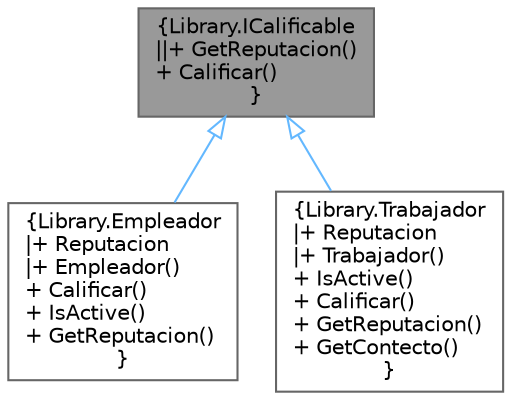 digraph "Library.ICalificable"
{
 // INTERACTIVE_SVG=YES
 // LATEX_PDF_SIZE
  bgcolor="transparent";
  edge [fontname=Helvetica,fontsize=10,labelfontname=Helvetica,labelfontsize=10];
  node [fontname=Helvetica,fontsize=10,shape=box,height=0.2,width=0.4];
  Node1 [label="{Library.ICalificable\n||+ GetReputacion()\l+ Calificar()\l}",height=0.2,width=0.4,color="gray40", fillcolor="grey60", style="filled", fontcolor="black",tooltip="Interfaz para calificar entre Trabajador/es y Empleador/es."];
  Node1 -> Node2 [dir="back",color="steelblue1",style="solid",arrowtail="onormal"];
  Node2 [label="{Library.Empleador\n|+ Reputacion\l|+ Empleador()\l+ Calificar()\l+ IsActive()\l+ GetReputacion()\l}",height=0.2,width=0.4,color="gray40", fillcolor="white", style="filled",URL="$classLibrary_1_1Empleador.html",tooltip="Clase Empleador que hereda de Usuario."];
  Node1 -> Node3 [dir="back",color="steelblue1",style="solid",arrowtail="onormal"];
  Node3 [label="{Library.Trabajador\n|+ Reputacion\l|+ Trabajador()\l+ IsActive()\l+ Calificar()\l+ GetReputacion()\l+ GetContecto()\l}",height=0.2,width=0.4,color="gray40", fillcolor="white", style="filled",URL="$classLibrary_1_1Trabajador.html",tooltip="Clase que hereda de ."];
}

